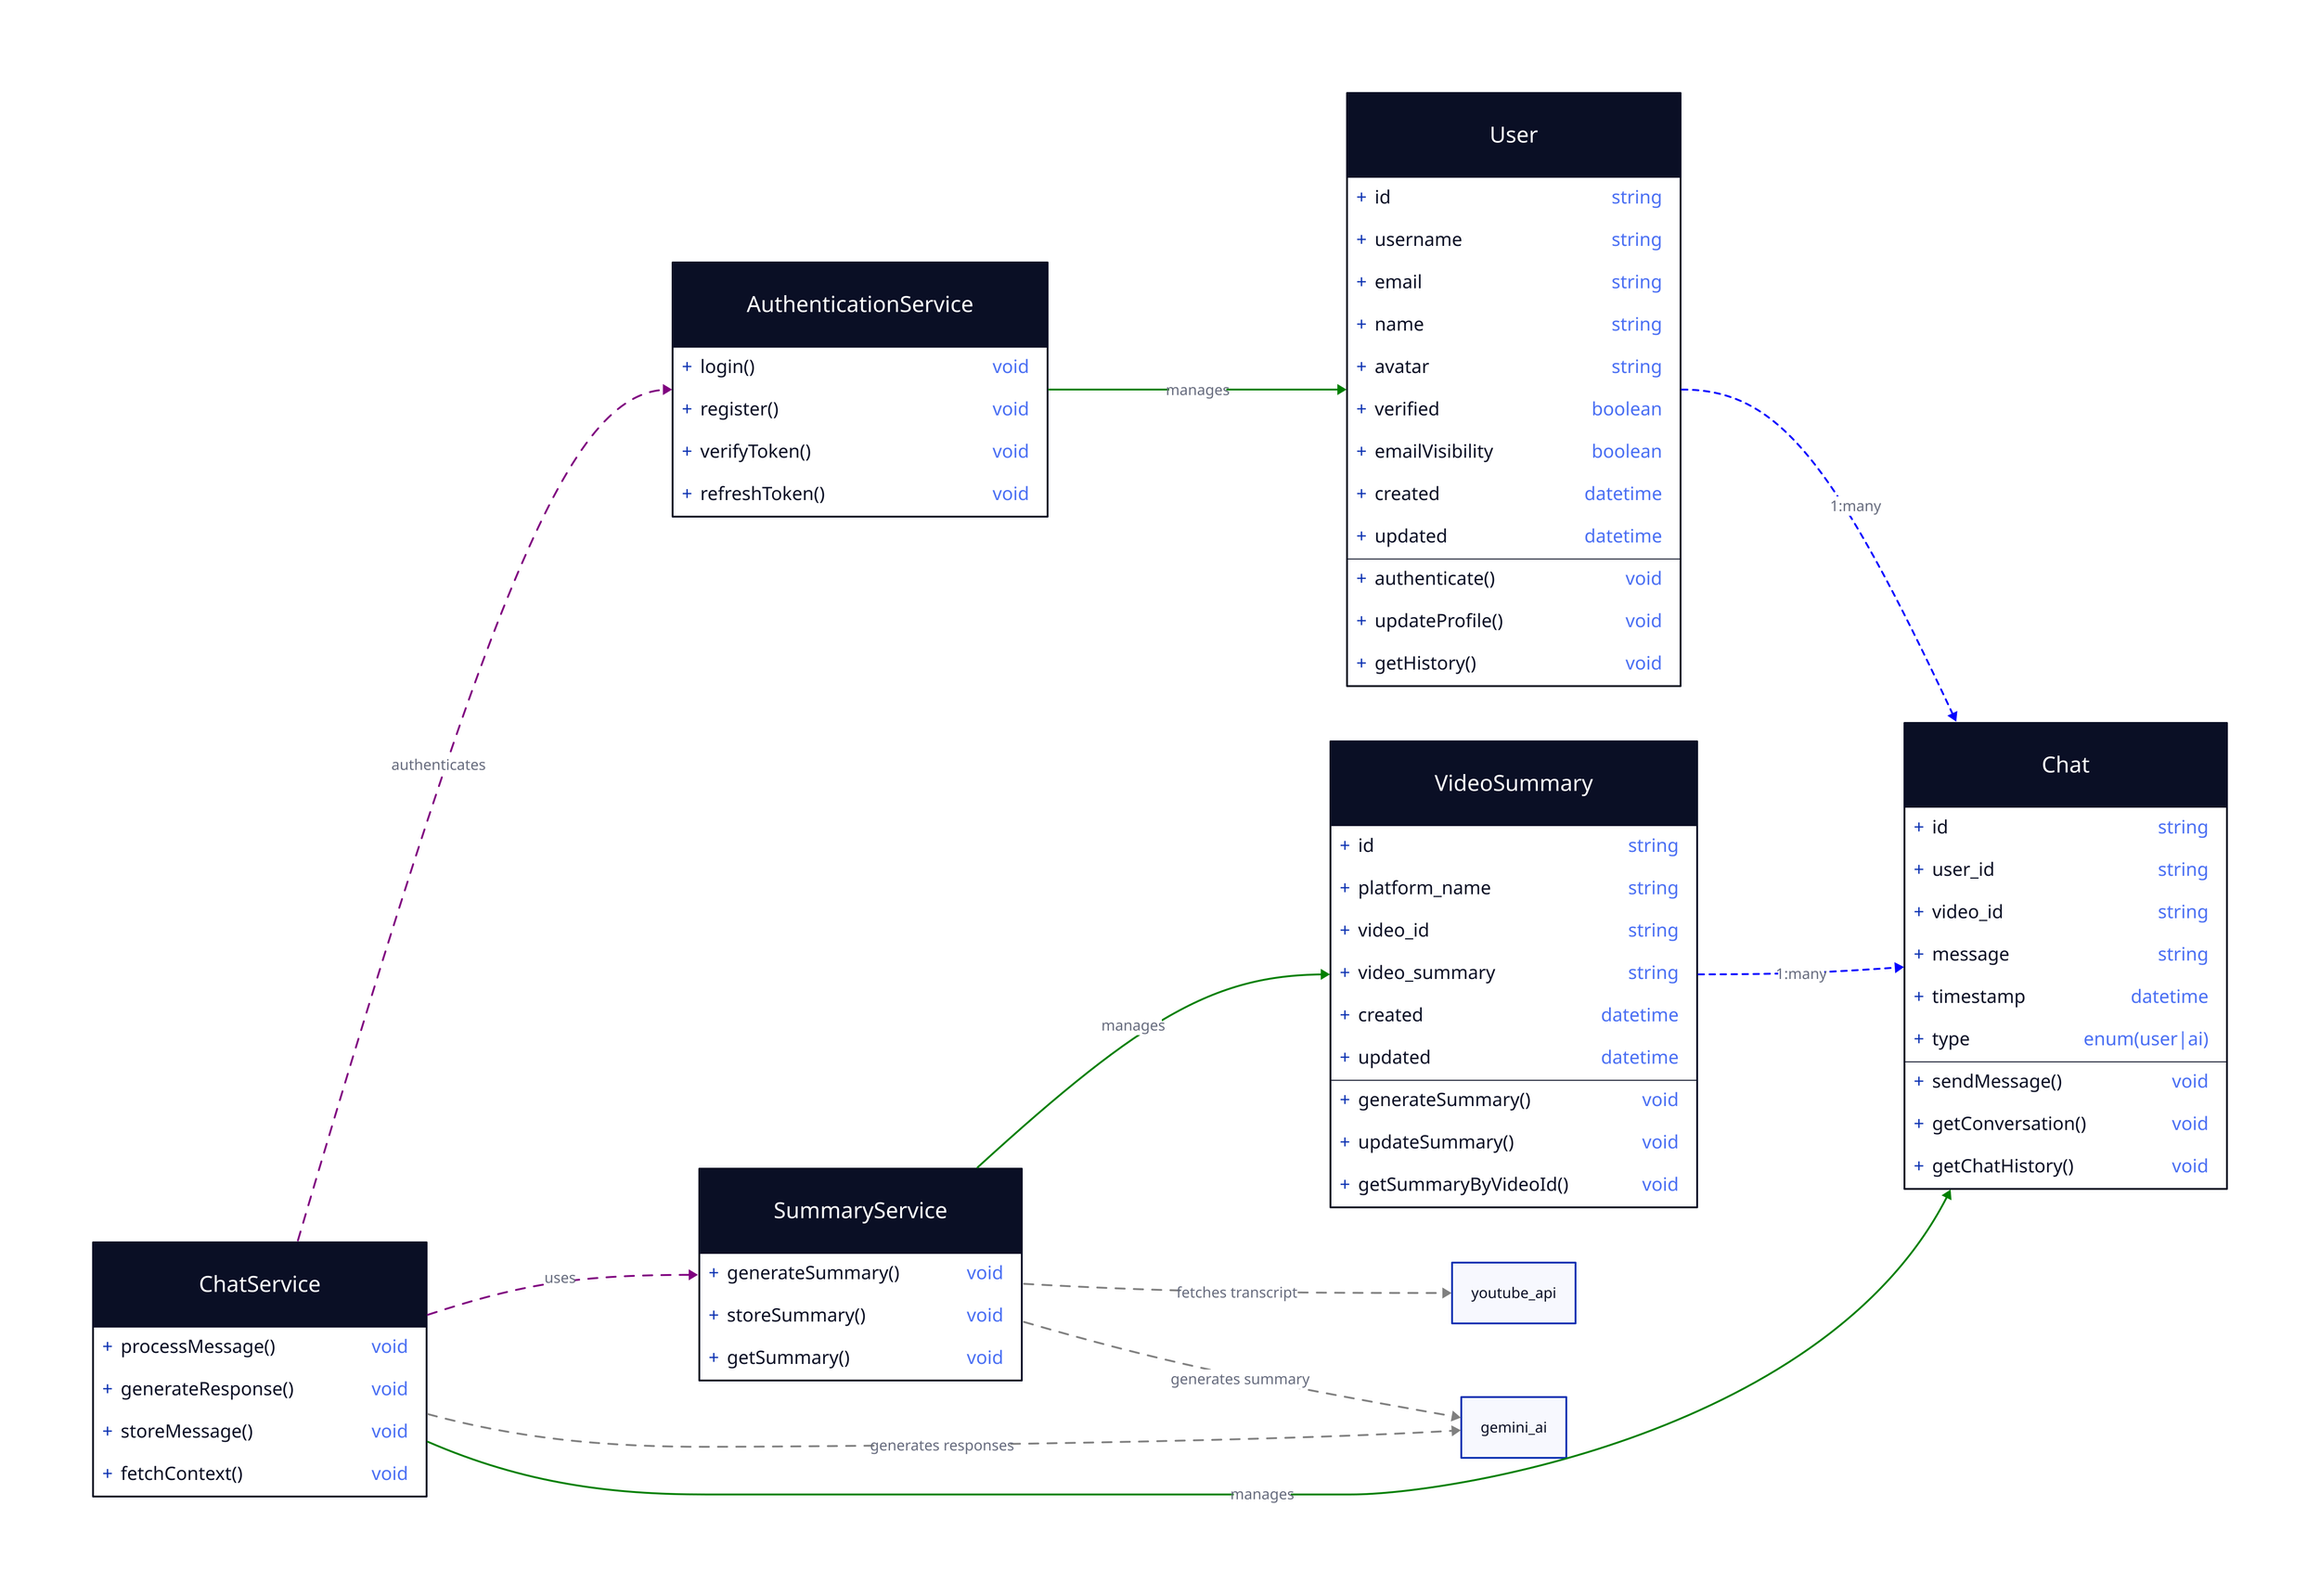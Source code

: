 # Direction of the diagram
direction: right

# Models/Entities
User: {
  label: "User"
  shape: class
  id: string
  username: string
  email: string
  name: string
  avatar: string
  verified: boolean
  emailVisibility: boolean
  created: datetime
  updated: datetime

  authenticate()
  updateProfile()
  getHistory()
}

VideoSummary: {
  label: "VideoSummary"
  shape: class
  id: string
  platform_name: string
  video_id: string
  video_summary: string
  created: datetime
  updated: datetime

  generateSummary()
  updateSummary()
  getSummaryByVideoId()
}

Chat: {
  label: "Chat"
  shape: class
  id: string
  user_id: string
  video_id: string
  message: string
  timestamp: datetime
  type: enum(user|ai)

  sendMessage()
  getConversation()
  getChatHistory()
}

# Services
AuthenticationService: {
  label: "AuthenticationService"
  shape: class

  login()
  register()
  verifyToken()
  refreshToken()
}

SummaryService: {
  label: "SummaryService"
  shape: class

  generateSummary()
  storeSummary()
  getSummary()
}

ChatService: {
  label: "ChatService"
  shape: class

  processMessage()
  generateResponse()
  storeMessage()
  fetchContext()
}

# Relationships
User -> Chat: "1:many" {
  style.stroke: blue
  style.stroke-dash: 3
}

VideoSummary -> Chat: "1:many" {
  style.stroke: blue
  style.stroke-dash: 3
}

AuthenticationService -> User: "manages" {
  style.stroke: green
}

SummaryService -> VideoSummary: "manages" {
  style.stroke: green
}

ChatService -> Chat: "manages" {
  style.stroke: green
}

# Service Dependencies
ChatService -> SummaryService: "uses" {
  style.stroke: purple
  style.stroke-dash: 5
}

ChatService -> AuthenticationService: "authenticates" {
  style.stroke: purple
  style.stroke-dash: 5
}

SummaryService -> youtube_api: "fetches transcript" {
  style.stroke: gray
  style.stroke-dash: 5
}

SummaryService -> gemini_ai: "generates summary" {
  style.stroke: gray
  style.stroke-dash: 5
}

ChatService -> gemini_ai: "generates responses" {
  style.stroke: gray
  style.stroke-dash: 5
}

